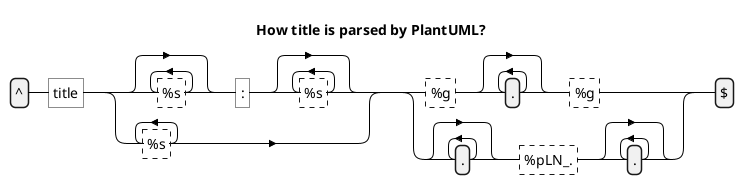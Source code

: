 ' Do not edit
' Theme Gallery
' autogenerated by script
'
@startregex
skin plantuml
title How title is parsed by PlantUML?
^title(?:[%s]*:[%s]*|[%s]+)(?:(?:[%g](.*)[%g])|(?:(.*[%pLN_.].*)))$
@endregex
